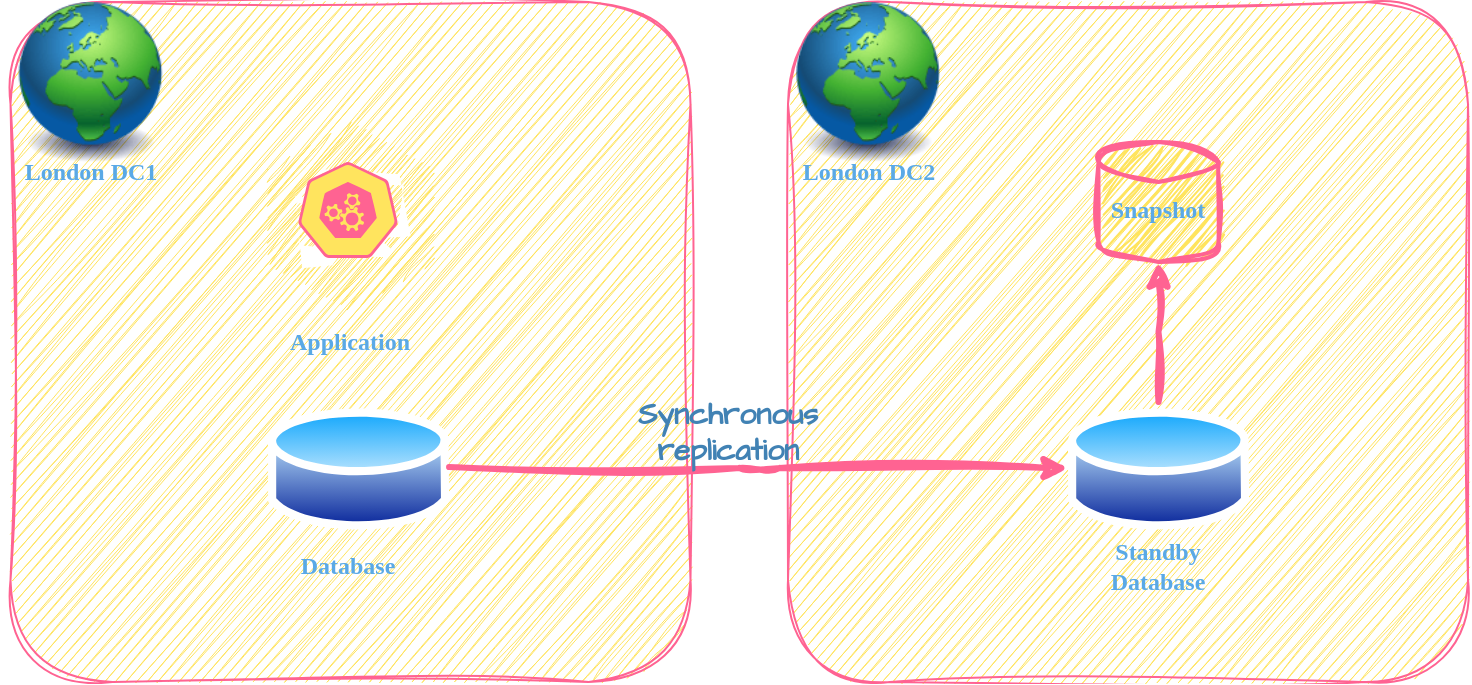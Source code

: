 <mxfile version="24.0.6" type="github">
  <diagram name="Page-1" id="HiKy-yhp1-AxSScArU9-">
    <mxGraphModel dx="954" dy="547" grid="1" gridSize="10" guides="1" tooltips="1" connect="1" arrows="1" fold="1" page="1" pageScale="1" pageWidth="827" pageHeight="1169" math="0" shadow="0">
      <root>
        <mxCell id="0" />
        <mxCell id="1" parent="0" />
        <mxCell id="qg5xYp_iI3LUDml-Pl3Y-1" value="&lt;b&gt;&lt;font face=&quot;Comic Sans MS&quot;&gt;Application&lt;/font&gt;&lt;/b&gt;" style="whiteSpace=wrap;html=1;aspect=fixed;comic=1;jiggle=2;sketch=1;curveFitting=1;labelBackgroundColor=none;fillColor=#FFE45E;strokeColor=#FF6392;fontColor=#5AA9E6;rounded=1;" vertex="1" parent="1">
          <mxGeometry x="191.25" y="210" width="340" height="340" as="geometry" />
        </mxCell>
        <mxCell id="qg5xYp_iI3LUDml-Pl3Y-2" value="" style="image;html=1;image=img/lib/clip_art/general/Earth_globe_128x128.png;comic=1;jiggle=2;sketch=1;curveFitting=1;labelBackgroundColor=none;fillColor=#FFE45E;strokeColor=#FF6392;fontColor=#5AA9E6;rounded=1;" vertex="1" parent="1">
          <mxGeometry x="191.25" y="210" width="80" height="80" as="geometry" />
        </mxCell>
        <mxCell id="qg5xYp_iI3LUDml-Pl3Y-3" value="&lt;b&gt;London DC1&lt;/b&gt;" style="text;html=1;align=center;verticalAlign=middle;resizable=0;points=[];autosize=1;strokeColor=none;fillColor=none;comic=1;jiggle=2;fontFamily=Comic Sans MS;sketch=1;curveFitting=1;labelBackgroundColor=none;fontColor=#5AA9E6;rounded=1;" vertex="1" parent="1">
          <mxGeometry x="186.25" y="280" width="90" height="30" as="geometry" />
        </mxCell>
        <mxCell id="qg5xYp_iI3LUDml-Pl3Y-6" value="" style="outlineConnect=0;dashed=0;verticalLabelPosition=bottom;verticalAlign=top;align=center;html=1;shape=mxgraph.aws3.workspaces;fillColor=#FFE45E;gradientDirection=north;comic=1;jiggle=2;sketch=1;curveFitting=1;labelBackgroundColor=none;strokeColor=#FF6392;fontColor=#5AA9E6;rounded=1;" vertex="1" parent="1">
          <mxGeometry x="320" y="270" width="82.5" height="94.5" as="geometry" />
        </mxCell>
        <mxCell id="qg5xYp_iI3LUDml-Pl3Y-7" value="" style="image;aspect=fixed;perimeter=ellipsePerimeter;html=1;align=center;shadow=0;dashed=0;spacingTop=3;image=img/lib/active_directory/database.svg;comic=1;jiggle=2;sketch=1;curveFitting=1;labelBackgroundColor=none;fillColor=#FFE45E;strokeColor=#FF6392;fontColor=#5AA9E6;rounded=1;" vertex="1" parent="1">
          <mxGeometry x="320" y="410" width="90.54" height="67" as="geometry" />
        </mxCell>
        <mxCell id="qg5xYp_iI3LUDml-Pl3Y-8" value="Database" style="text;html=1;align=center;verticalAlign=middle;whiteSpace=wrap;rounded=1;fontStyle=1;comic=1;jiggle=2;fontFamily=Comic Sans MS;sketch=1;curveFitting=1;labelBackgroundColor=none;fontColor=#5AA9E6;" vertex="1" parent="1">
          <mxGeometry x="330" y="477" width="60" height="30" as="geometry" />
        </mxCell>
        <mxCell id="qg5xYp_iI3LUDml-Pl3Y-9" value="" style="whiteSpace=wrap;html=1;aspect=fixed;comic=1;jiggle=2;sketch=1;curveFitting=1;labelBackgroundColor=none;fillColor=#FFE45E;strokeColor=#FF6392;fontColor=#5AA9E6;rounded=1;" vertex="1" parent="1">
          <mxGeometry x="580" y="210" width="340" height="340" as="geometry" />
        </mxCell>
        <mxCell id="qg5xYp_iI3LUDml-Pl3Y-10" value="" style="image;html=1;image=img/lib/clip_art/general/Earth_globe_128x128.png;comic=1;jiggle=2;sketch=1;curveFitting=1;labelBackgroundColor=none;fillColor=#FFE45E;strokeColor=#FF6392;fontColor=#5AA9E6;rounded=1;" vertex="1" parent="1">
          <mxGeometry x="580" y="210" width="80" height="80" as="geometry" />
        </mxCell>
        <mxCell id="qg5xYp_iI3LUDml-Pl3Y-11" value="&lt;b&gt;London DC2&lt;/b&gt;" style="text;html=1;align=center;verticalAlign=middle;resizable=0;points=[];autosize=1;strokeColor=none;fillColor=none;comic=1;jiggle=2;fontFamily=Comic Sans MS;sketch=1;curveFitting=1;labelBackgroundColor=none;fontColor=#5AA9E6;rounded=1;" vertex="1" parent="1">
          <mxGeometry x="575" y="280" width="90" height="30" as="geometry" />
        </mxCell>
        <mxCell id="qg5xYp_iI3LUDml-Pl3Y-16" style="edgeStyle=orthogonalEdgeStyle;rounded=1;orthogonalLoop=1;jettySize=auto;html=1;comic=1;sketch=1;curveFitting=1;jiggle=2;labelBackgroundColor=none;strokeColor=#FF6392;fontColor=default;strokeWidth=3;" edge="1" parent="1">
          <mxGeometry relative="1" as="geometry">
            <mxPoint x="410.54" y="442.5" as="sourcePoint" />
            <mxPoint x="720" y="443" as="targetPoint" />
          </mxGeometry>
        </mxCell>
        <mxCell id="qg5xYp_iI3LUDml-Pl3Y-17" value="Standby Database" style="text;html=1;align=center;verticalAlign=middle;whiteSpace=wrap;rounded=1;fontStyle=1;fontFamily=Comic Sans MS;sketch=1;curveFitting=1;jiggle=2;labelBackgroundColor=none;fontColor=#5AA9E6;" vertex="1" parent="1">
          <mxGeometry x="735.27" y="477" width="60" height="30" as="geometry" />
        </mxCell>
        <mxCell id="qg5xYp_iI3LUDml-Pl3Y-18" value="" style="aspect=fixed;sketch=0;html=1;dashed=0;whitespace=wrap;fillColor=#FFE45E;strokeColor=#FF6392;points=[[0.005,0.63,0],[0.1,0.2,0],[0.9,0.2,0],[0.5,0,0],[0.995,0.63,0],[0.72,0.99,0],[0.5,1,0],[0.28,0.99,0]];shape=mxgraph.kubernetes.icon2;prIcon=api;rounded=1;hachureGap=4;jiggle=2;curveFitting=1;fontFamily=Architects Daughter;fontSource=https%3A%2F%2Ffonts.googleapis.com%2Fcss%3Ffamily%3DArchitects%2BDaughter;fontColor=#5AA9E6;labelBackgroundColor=none;" vertex="1" parent="1">
          <mxGeometry x="335" y="290" width="50" height="48" as="geometry" />
        </mxCell>
        <mxCell id="qg5xYp_iI3LUDml-Pl3Y-29" style="edgeStyle=orthogonalEdgeStyle;rounded=0;sketch=1;hachureGap=4;jiggle=2;curveFitting=1;orthogonalLoop=1;jettySize=auto;html=1;strokeColor=#FF6392;fontFamily=Architects Daughter;fontSource=https%3A%2F%2Ffonts.googleapis.com%2Fcss%3Ffamily%3DArchitects%2BDaughter;fontColor=#5AA9E6;fillColor=#FFE45E;strokeWidth=3;" edge="1" parent="1" source="qg5xYp_iI3LUDml-Pl3Y-26" target="qg5xYp_iI3LUDml-Pl3Y-28">
          <mxGeometry relative="1" as="geometry" />
        </mxCell>
        <mxCell id="qg5xYp_iI3LUDml-Pl3Y-26" value="" style="image;aspect=fixed;perimeter=ellipsePerimeter;html=1;align=center;shadow=0;dashed=0;spacingTop=3;image=img/lib/active_directory/database.svg;comic=1;jiggle=2;sketch=1;curveFitting=1;labelBackgroundColor=none;fillColor=#FFE45E;strokeColor=#FF6392;fontColor=#5AA9E6;rounded=1;" vertex="1" parent="1">
          <mxGeometry x="720" y="410" width="90.54" height="67" as="geometry" />
        </mxCell>
        <mxCell id="qg5xYp_iI3LUDml-Pl3Y-27" value="Synchronous replication" style="text;html=1;align=center;verticalAlign=middle;whiteSpace=wrap;rounded=0;fontFamily=Architects Daughter;fontSource=https%3A%2F%2Ffonts.googleapis.com%2Fcss%3Ffamily%3DArchitects%2BDaughter;fontColor=#4182b4;fontStyle=1;fontSize=15;" vertex="1" parent="1">
          <mxGeometry x="520" y="410" width="60" height="30" as="geometry" />
        </mxCell>
        <mxCell id="qg5xYp_iI3LUDml-Pl3Y-28" value="" style="strokeWidth=2;html=1;shape=mxgraph.flowchart.database;whiteSpace=wrap;sketch=1;hachureGap=4;jiggle=2;curveFitting=1;strokeColor=#FF6392;fontFamily=Architects Daughter;fontSource=https%3A%2F%2Ffonts.googleapis.com%2Fcss%3Ffamily%3DArchitects%2BDaughter;fontColor=#5AA9E6;fillColor=#FFE45E;" vertex="1" parent="1">
          <mxGeometry x="735.27" y="280" width="60" height="60" as="geometry" />
        </mxCell>
        <mxCell id="qg5xYp_iI3LUDml-Pl3Y-31" value="Snapshot" style="text;html=1;align=center;verticalAlign=middle;whiteSpace=wrap;rounded=1;fontStyle=1;fontFamily=Comic Sans MS;sketch=1;curveFitting=1;jiggle=2;labelBackgroundColor=none;fontColor=#5AA9E6;" vertex="1" parent="1">
          <mxGeometry x="735.27" y="299" width="60" height="30" as="geometry" />
        </mxCell>
      </root>
    </mxGraphModel>
  </diagram>
</mxfile>
